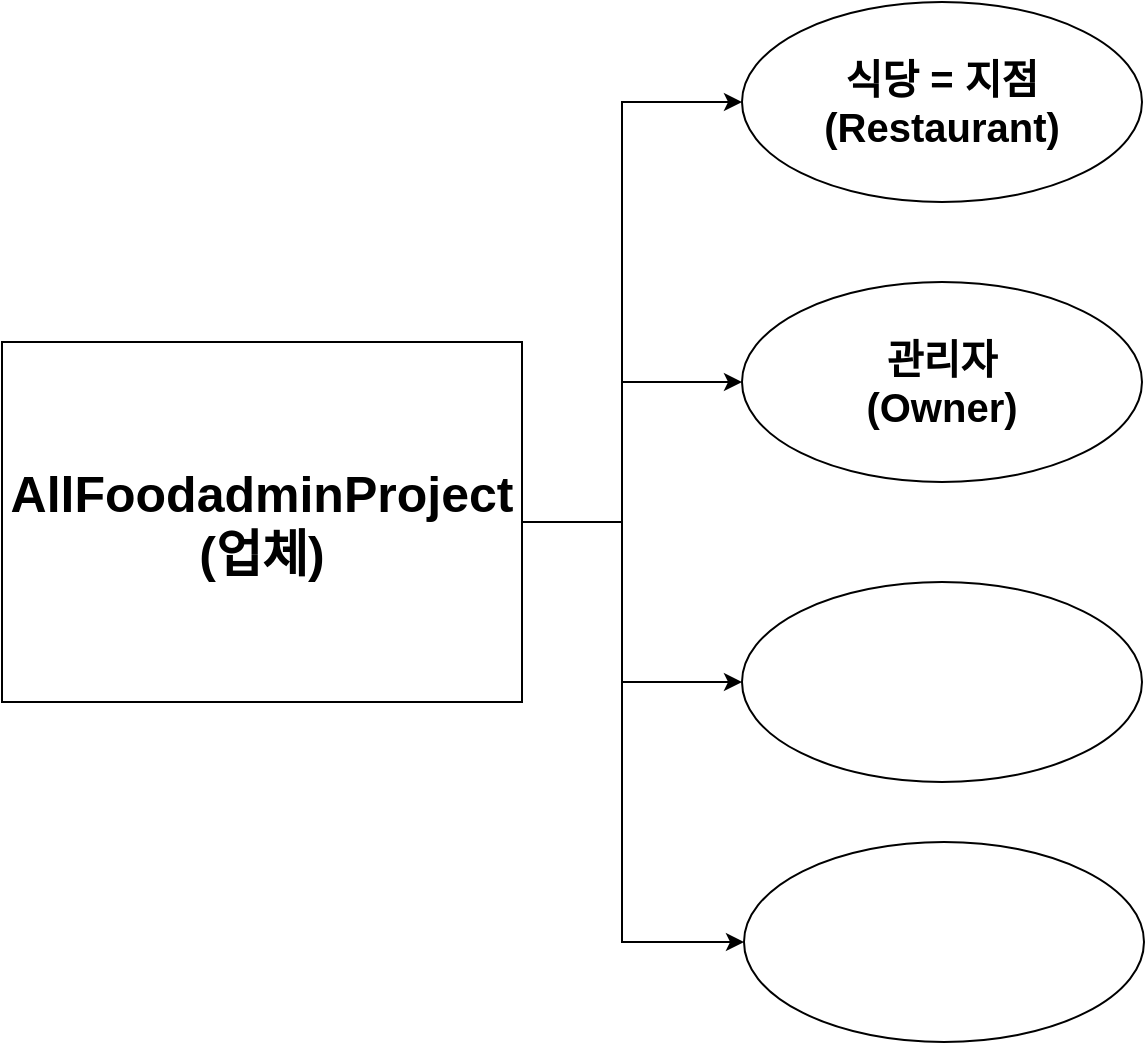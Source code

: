 <mxfile version="14.9.2" type="github">
  <diagram id="IPwbatT1BVXsD7soHIid" name="Page-1">
    <mxGraphModel dx="785" dy="683" grid="1" gridSize="10" guides="1" tooltips="1" connect="1" arrows="1" fold="1" page="1" pageScale="1" pageWidth="827" pageHeight="1169" math="0" shadow="0">
      <root>
        <mxCell id="0" />
        <mxCell id="1" parent="0" />
        <mxCell id="ki_Qq6n7sDI-YIgVJBH6-42" style="edgeStyle=orthogonalEdgeStyle;rounded=0;orthogonalLoop=1;jettySize=auto;html=1;fontSize=25;" edge="1" parent="1" source="ki_Qq6n7sDI-YIgVJBH6-1" target="ki_Qq6n7sDI-YIgVJBH6-22">
          <mxGeometry relative="1" as="geometry">
            <Array as="points">
              <mxPoint x="340" y="360" />
              <mxPoint x="340" y="290" />
            </Array>
          </mxGeometry>
        </mxCell>
        <mxCell id="ki_Qq6n7sDI-YIgVJBH6-44" style="edgeStyle=orthogonalEdgeStyle;rounded=0;orthogonalLoop=1;jettySize=auto;html=1;fontSize=25;entryX=0;entryY=0.5;entryDx=0;entryDy=0;" edge="1" parent="1" source="ki_Qq6n7sDI-YIgVJBH6-1" target="ki_Qq6n7sDI-YIgVJBH6-26">
          <mxGeometry relative="1" as="geometry">
            <mxPoint x="360" y="240" as="targetPoint" />
            <Array as="points">
              <mxPoint x="340" y="360" />
              <mxPoint x="340" y="150" />
            </Array>
          </mxGeometry>
        </mxCell>
        <mxCell id="ki_Qq6n7sDI-YIgVJBH6-45" style="edgeStyle=orthogonalEdgeStyle;rounded=0;orthogonalLoop=1;jettySize=auto;html=1;fontSize=25;entryX=0;entryY=0.5;entryDx=0;entryDy=0;" edge="1" parent="1" source="ki_Qq6n7sDI-YIgVJBH6-1" target="ki_Qq6n7sDI-YIgVJBH6-28">
          <mxGeometry relative="1" as="geometry">
            <mxPoint x="370" y="580" as="targetPoint" />
            <Array as="points">
              <mxPoint x="340" y="360" />
              <mxPoint x="340" y="570" />
            </Array>
          </mxGeometry>
        </mxCell>
        <mxCell id="ki_Qq6n7sDI-YIgVJBH6-46" style="edgeStyle=orthogonalEdgeStyle;rounded=0;orthogonalLoop=1;jettySize=auto;html=1;fontSize=25;" edge="1" parent="1" source="ki_Qq6n7sDI-YIgVJBH6-1" target="ki_Qq6n7sDI-YIgVJBH6-27">
          <mxGeometry relative="1" as="geometry">
            <Array as="points">
              <mxPoint x="340" y="360" />
              <mxPoint x="340" y="440" />
            </Array>
          </mxGeometry>
        </mxCell>
        <mxCell id="ki_Qq6n7sDI-YIgVJBH6-1" value="AllFoodadminProject&lt;br style=&quot;font-size: 25px;&quot;&gt;(업체)" style="rounded=0;whiteSpace=wrap;html=1;fontSize=25;fontStyle=1" vertex="1" parent="1">
          <mxGeometry x="30" y="270" width="260" height="180" as="geometry" />
        </mxCell>
        <mxCell id="ki_Qq6n7sDI-YIgVJBH6-22" value="관리자&lt;br&gt;(Owner)" style="ellipse;whiteSpace=wrap;html=1;rounded=0;fontSize=20;fontStyle=1;" vertex="1" parent="1">
          <mxGeometry x="400" y="240" width="200" height="100" as="geometry" />
        </mxCell>
        <mxCell id="ki_Qq6n7sDI-YIgVJBH6-26" value="식당 = 지점&lt;br&gt;(Restaurant)" style="ellipse;whiteSpace=wrap;html=1;rounded=0;fontSize=20;fontStyle=1;" vertex="1" parent="1">
          <mxGeometry x="400" y="100" width="200" height="100" as="geometry" />
        </mxCell>
        <mxCell id="ki_Qq6n7sDI-YIgVJBH6-27" value="" style="ellipse;whiteSpace=wrap;html=1;rounded=0;fontSize=20;fontStyle=1;" vertex="1" parent="1">
          <mxGeometry x="400" y="390" width="200" height="100" as="geometry" />
        </mxCell>
        <mxCell id="ki_Qq6n7sDI-YIgVJBH6-28" value="" style="ellipse;whiteSpace=wrap;html=1;rounded=0;fontSize=20;fontStyle=1;" vertex="1" parent="1">
          <mxGeometry x="401" y="520" width="200" height="100" as="geometry" />
        </mxCell>
      </root>
    </mxGraphModel>
  </diagram>
</mxfile>
